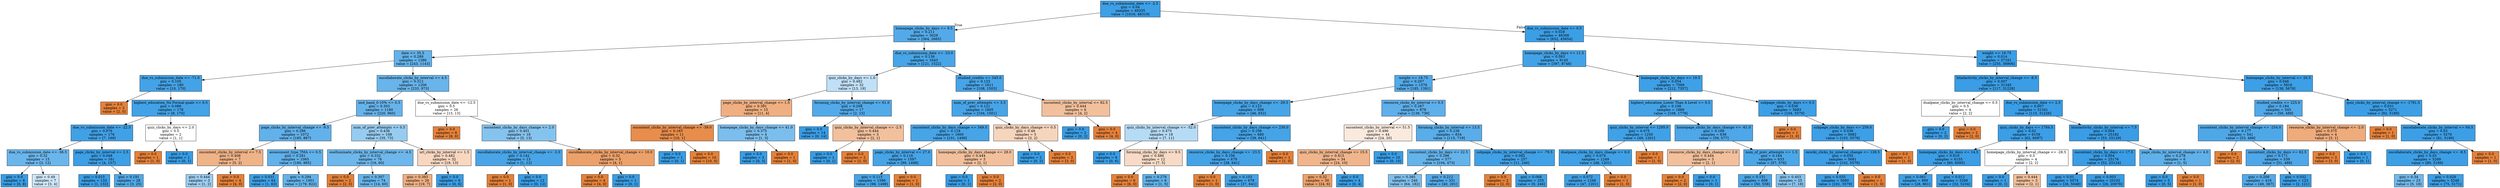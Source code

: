 digraph Tree {
node [shape=box, style="filled", color="black"] ;
0 [label="due_vs_submission_date <= -2.5\ngini = 0.04\nsamples = 49335\nvalue = [1016, 48319]", fillcolor="#399de5fa"] ;
1 [label="homepage_clicks_by_days <= 9.5\ngini = 0.211\nsamples = 3029\nvalue = [364, 2665]", fillcolor="#399de5dc"] ;
0 -> 1 [labeldistance=2.5, labelangle=45, headlabel="True"] ;
2 [label="date <= 35.5\ngini = 0.289\nsamples = 1386\nvalue = [243, 1143]", fillcolor="#399de5c9"] ;
1 -> 2 ;
3 [label="due_vs_submission_date <= -71.0\ngini = 0.105\nsamples = 180\nvalue = [10, 170]", fillcolor="#399de5f0"] ;
2 -> 3 ;
4 [label="gini = 0.0\nsamples = 2\nvalue = [2, 0]", fillcolor="#e58139ff"] ;
3 -> 4 ;
5 [label="highest_education_No Formal quals <= 0.5\ngini = 0.086\nsamples = 178\nvalue = [8, 170]", fillcolor="#399de5f3"] ;
3 -> 5 ;
6 [label="due_vs_submission_date <= -22.5\ngini = 0.076\nsamples = 176\nvalue = [7, 169]", fillcolor="#399de5f4"] ;
5 -> 6 ;
7 [label="due_vs_submission_date <= -36.5\ngini = 0.32\nsamples = 15\nvalue = [3, 12]", fillcolor="#399de5bf"] ;
6 -> 7 ;
8 [label="gini = 0.0\nsamples = 8\nvalue = [0, 8]", fillcolor="#399de5ff"] ;
7 -> 8 ;
9 [label="gini = 0.49\nsamples = 7\nvalue = [3, 4]", fillcolor="#399de540"] ;
7 -> 9 ;
10 [label="page_clicks_by_interval <= 2.5\ngini = 0.048\nsamples = 161\nvalue = [4, 157]", fillcolor="#399de5f9"] ;
6 -> 10 ;
11 [label="gini = 0.015\nsamples = 133\nvalue = [1, 132]", fillcolor="#399de5fd"] ;
10 -> 11 ;
12 [label="gini = 0.191\nsamples = 28\nvalue = [3, 25]", fillcolor="#399de5e0"] ;
10 -> 12 ;
13 [label="quiz_clicks_by_days <= 2.0\ngini = 0.5\nsamples = 2\nvalue = [1, 1]", fillcolor="#e5813900"] ;
5 -> 13 ;
14 [label="gini = 0.0\nsamples = 1\nvalue = [1, 0]", fillcolor="#e58139ff"] ;
13 -> 14 ;
15 [label="gini = 0.0\nsamples = 1\nvalue = [0, 1]", fillcolor="#399de5ff"] ;
13 -> 15 ;
16 [label="oucollaborate_clicks_by_interval <= 4.5\ngini = 0.312\nsamples = 1206\nvalue = [233, 973]", fillcolor="#399de5c2"] ;
2 -> 16 ;
17 [label="imd_band_0-10% <= 0.5\ngini = 0.303\nsamples = 1180\nvalue = [220, 960]", fillcolor="#399de5c5"] ;
16 -> 17 ;
18 [label="page_clicks_by_interval_change <= -9.5\ngini = 0.286\nsamples = 1072\nvalue = [185, 887]", fillcolor="#399de5ca"] ;
17 -> 18 ;
19 [label="oucontent_clicks_by_interval <= 7.5\ngini = 0.408\nsamples = 7\nvalue = [5, 2]", fillcolor="#e5813999"] ;
18 -> 19 ;
20 [label="gini = 0.444\nsamples = 3\nvalue = [1, 2]", fillcolor="#399de57f"] ;
19 -> 20 ;
21 [label="gini = 0.0\nsamples = 4\nvalue = [4, 0]", fillcolor="#e58139ff"] ;
19 -> 21 ;
22 [label="assessment_type_TMA <= 0.5\ngini = 0.281\nsamples = 1065\nvalue = [180, 885]", fillcolor="#399de5cb"] ;
18 -> 22 ;
23 [label="gini = 0.031\nsamples = 64\nvalue = [1, 63]", fillcolor="#399de5fb"] ;
22 -> 23 ;
24 [label="gini = 0.294\nsamples = 1001\nvalue = [179, 822]", fillcolor="#399de5c7"] ;
22 -> 24 ;
25 [label="num_of_prev_attempts <= 0.5\ngini = 0.438\nsamples = 108\nvalue = [35, 73]", fillcolor="#399de585"] ;
17 -> 25 ;
26 [label="ouelluminate_clicks_by_interval_change <= -4.5\ngini = 0.332\nsamples = 76\nvalue = [16, 60]", fillcolor="#399de5bb"] ;
25 -> 26 ;
27 [label="gini = 0.0\nsamples = 2\nvalue = [2, 0]", fillcolor="#e58139ff"] ;
26 -> 27 ;
28 [label="gini = 0.307\nsamples = 74\nvalue = [14, 60]", fillcolor="#399de5c4"] ;
26 -> 28 ;
29 [label="url_clicks_by_interval <= 1.5\ngini = 0.482\nsamples = 32\nvalue = [19, 13]", fillcolor="#e5813951"] ;
25 -> 29 ;
30 [label="gini = 0.393\nsamples = 26\nvalue = [19, 7]", fillcolor="#e58139a1"] ;
29 -> 30 ;
31 [label="gini = 0.0\nsamples = 6\nvalue = [0, 6]", fillcolor="#399de5ff"] ;
29 -> 31 ;
32 [label="due_vs_submission_date <= -12.5\ngini = 0.5\nsamples = 26\nvalue = [13, 13]", fillcolor="#e5813900"] ;
16 -> 32 ;
33 [label="gini = 0.0\nsamples = 8\nvalue = [8, 0]", fillcolor="#e58139ff"] ;
32 -> 33 ;
34 [label="oucontent_clicks_by_days_change <= 2.0\ngini = 0.401\nsamples = 18\nvalue = [5, 13]", fillcolor="#399de59d"] ;
32 -> 34 ;
35 [label="oucollaborate_clicks_by_interval_change <= -2.0\ngini = 0.142\nsamples = 13\nvalue = [1, 12]", fillcolor="#399de5ea"] ;
34 -> 35 ;
36 [label="gini = 0.0\nsamples = 1\nvalue = [1, 0]", fillcolor="#e58139ff"] ;
35 -> 36 ;
37 [label="gini = 0.0\nsamples = 12\nvalue = [0, 12]", fillcolor="#399de5ff"] ;
35 -> 37 ;
38 [label="oucollaborate_clicks_by_interval_change <= 10.0\ngini = 0.32\nsamples = 5\nvalue = [4, 1]", fillcolor="#e58139bf"] ;
34 -> 38 ;
39 [label="gini = 0.0\nsamples = 4\nvalue = [4, 0]", fillcolor="#e58139ff"] ;
38 -> 39 ;
40 [label="gini = 0.0\nsamples = 1\nvalue = [0, 1]", fillcolor="#399de5ff"] ;
38 -> 40 ;
41 [label="due_vs_submission_date <= -23.0\ngini = 0.136\nsamples = 1643\nvalue = [121, 1522]", fillcolor="#399de5eb"] ;
1 -> 41 ;
42 [label="quiz_clicks_by_days <= 1.0\ngini = 0.482\nsamples = 32\nvalue = [13, 19]", fillcolor="#399de551"] ;
41 -> 42 ;
43 [label="page_clicks_by_interval_change <= 1.5\ngini = 0.391\nsamples = 15\nvalue = [11, 4]", fillcolor="#e58139a2"] ;
42 -> 43 ;
44 [label="oucontent_clicks_by_interval_change <= -39.0\ngini = 0.165\nsamples = 11\nvalue = [10, 1]", fillcolor="#e58139e6"] ;
43 -> 44 ;
45 [label="gini = 0.0\nsamples = 1\nvalue = [0, 1]", fillcolor="#399de5ff"] ;
44 -> 45 ;
46 [label="gini = 0.0\nsamples = 10\nvalue = [10, 0]", fillcolor="#e58139ff"] ;
44 -> 46 ;
47 [label="homepage_clicks_by_days_change <= 41.0\ngini = 0.375\nsamples = 4\nvalue = [1, 3]", fillcolor="#399de5aa"] ;
43 -> 47 ;
48 [label="gini = 0.0\nsamples = 3\nvalue = [0, 3]", fillcolor="#399de5ff"] ;
47 -> 48 ;
49 [label="gini = 0.0\nsamples = 1\nvalue = [1, 0]", fillcolor="#e58139ff"] ;
47 -> 49 ;
50 [label="forumng_clicks_by_interval_change <= 61.0\ngini = 0.208\nsamples = 17\nvalue = [2, 15]", fillcolor="#399de5dd"] ;
42 -> 50 ;
51 [label="gini = 0.0\nsamples = 14\nvalue = [0, 14]", fillcolor="#399de5ff"] ;
50 -> 51 ;
52 [label="quiz_clicks_by_interval_change <= -2.5\ngini = 0.444\nsamples = 3\nvalue = [2, 1]", fillcolor="#e581397f"] ;
50 -> 52 ;
53 [label="gini = 0.0\nsamples = 1\nvalue = [0, 1]", fillcolor="#399de5ff"] ;
52 -> 53 ;
54 [label="gini = 0.0\nsamples = 2\nvalue = [2, 0]", fillcolor="#e58139ff"] ;
52 -> 54 ;
55 [label="studied_credits <= 345.0\ngini = 0.125\nsamples = 1611\nvalue = [108, 1503]", fillcolor="#399de5ed"] ;
41 -> 55 ;
56 [label="num_of_prev_attempts <= 3.5\ngini = 0.121\nsamples = 1605\nvalue = [104, 1501]", fillcolor="#399de5ed"] ;
55 -> 56 ;
57 [label="oucontent_clicks_by_days_change <= 349.5\ngini = 0.118\nsamples = 1600\nvalue = [101, 1499]", fillcolor="#399de5ee"] ;
56 -> 57 ;
58 [label="page_clicks_by_interval <= 27.0\ngini = 0.116\nsamples = 1597\nvalue = [99, 1498]", fillcolor="#399de5ee"] ;
57 -> 58 ;
59 [label="gini = 0.115\nsamples = 1596\nvalue = [98, 1498]", fillcolor="#399de5ee"] ;
58 -> 59 ;
60 [label="gini = 0.0\nsamples = 1\nvalue = [1, 0]", fillcolor="#e58139ff"] ;
58 -> 60 ;
61 [label="homepage_clicks_by_days_change <= 28.0\ngini = 0.444\nsamples = 3\nvalue = [2, 1]", fillcolor="#e581397f"] ;
57 -> 61 ;
62 [label="gini = 0.0\nsamples = 1\nvalue = [0, 1]", fillcolor="#399de5ff"] ;
61 -> 62 ;
63 [label="gini = 0.0\nsamples = 2\nvalue = [2, 0]", fillcolor="#e58139ff"] ;
61 -> 63 ;
64 [label="quiz_clicks_by_days_change <= 0.5\ngini = 0.48\nsamples = 5\nvalue = [3, 2]", fillcolor="#e5813955"] ;
56 -> 64 ;
65 [label="gini = 0.0\nsamples = 2\nvalue = [0, 2]", fillcolor="#399de5ff"] ;
64 -> 65 ;
66 [label="gini = 0.0\nsamples = 3\nvalue = [3, 0]", fillcolor="#e58139ff"] ;
64 -> 66 ;
67 [label="oucontent_clicks_by_interval <= 82.5\ngini = 0.444\nsamples = 6\nvalue = [4, 2]", fillcolor="#e581397f"] ;
55 -> 67 ;
68 [label="gini = 0.0\nsamples = 2\nvalue = [0, 2]", fillcolor="#399de5ff"] ;
67 -> 68 ;
69 [label="gini = 0.0\nsamples = 4\nvalue = [4, 0]", fillcolor="#e58139ff"] ;
67 -> 69 ;
70 [label="due_vs_submission_date <= 0.5\ngini = 0.028\nsamples = 46306\nvalue = [652, 45654]", fillcolor="#399de5fb"] ;
0 -> 70 [labeldistance=2.5, labelangle=-45, headlabel="False"] ;
71 [label="homepage_clicks_by_days <= 11.5\ngini = 0.083\nsamples = 9145\nvalue = [397, 8748]", fillcolor="#399de5f3"] ;
70 -> 71 ;
72 [label="weight <= 18.75\ngini = 0.207\nsamples = 1576\nvalue = [185, 1391]", fillcolor="#399de5dd"] ;
71 -> 72 ;
73 [label="homepage_clicks_by_days_change <= -29.5\ngini = 0.123\nsamples = 698\nvalue = [46, 652]", fillcolor="#399de5ed"] ;
72 -> 73 ;
74 [label="quiz_clicks_by_interval_change <= -52.0\ngini = 0.475\nsamples = 18\nvalue = [7, 11]", fillcolor="#399de55d"] ;
73 -> 74 ;
75 [label="gini = 0.0\nsamples = 6\nvalue = [0, 6]", fillcolor="#399de5ff"] ;
74 -> 75 ;
76 [label="forumng_clicks_by_days <= 9.5\ngini = 0.486\nsamples = 12\nvalue = [7, 5]", fillcolor="#e5813949"] ;
74 -> 76 ;
77 [label="gini = 0.0\nsamples = 6\nvalue = [6, 0]", fillcolor="#e58139ff"] ;
76 -> 77 ;
78 [label="gini = 0.278\nsamples = 6\nvalue = [1, 5]", fillcolor="#399de5cc"] ;
76 -> 78 ;
79 [label="oucontent_clicks_by_days_change <= 230.0\ngini = 0.108\nsamples = 680\nvalue = [39, 641]", fillcolor="#399de5ef"] ;
73 -> 79 ;
80 [label="resource_clicks_by_days_change <= -23.5\ngini = 0.106\nsamples = 679\nvalue = [38, 641]", fillcolor="#399de5f0"] ;
79 -> 80 ;
81 [label="gini = 0.0\nsamples = 1\nvalue = [1, 0]", fillcolor="#e58139ff"] ;
80 -> 81 ;
82 [label="gini = 0.103\nsamples = 678\nvalue = [37, 641]", fillcolor="#399de5f0"] ;
80 -> 82 ;
83 [label="gini = 0.0\nsamples = 1\nvalue = [1, 0]", fillcolor="#e58139ff"] ;
79 -> 83 ;
84 [label="resource_clicks_by_interval <= 0.5\ngini = 0.267\nsamples = 878\nvalue = [139, 739]", fillcolor="#399de5cf"] ;
72 -> 84 ;
85 [label="oucontent_clicks_by_interval <= 51.5\ngini = 0.496\nsamples = 44\nvalue = [24, 20]", fillcolor="#e581392a"] ;
84 -> 85 ;
86 [label="quiz_clicks_by_interval_change <= 15.5\ngini = 0.415\nsamples = 34\nvalue = [24, 10]", fillcolor="#e5813995"] ;
85 -> 86 ;
87 [label="gini = 0.32\nsamples = 30\nvalue = [24, 6]", fillcolor="#e58139bf"] ;
86 -> 87 ;
88 [label="gini = 0.0\nsamples = 4\nvalue = [0, 4]", fillcolor="#399de5ff"] ;
86 -> 88 ;
89 [label="gini = 0.0\nsamples = 10\nvalue = [0, 10]", fillcolor="#399de5ff"] ;
85 -> 89 ;
90 [label="forumng_clicks_by_interval <= 13.5\ngini = 0.238\nsamples = 834\nvalue = [115, 719]", fillcolor="#399de5d6"] ;
84 -> 90 ;
91 [label="oucontent_clicks_by_days <= 22.5\ngini = 0.296\nsamples = 577\nvalue = [104, 473]", fillcolor="#399de5c7"] ;
90 -> 91 ;
92 [label="gini = 0.385\nsamples = 246\nvalue = [64, 182]", fillcolor="#399de5a5"] ;
91 -> 92 ;
93 [label="gini = 0.212\nsamples = 331\nvalue = [40, 291]", fillcolor="#399de5dc"] ;
91 -> 93 ;
94 [label="subpage_clicks_by_interval_change <= -79.5\ngini = 0.082\nsamples = 257\nvalue = [11, 246]", fillcolor="#399de5f4"] ;
90 -> 94 ;
95 [label="gini = 0.0\nsamples = 2\nvalue = [2, 0]", fillcolor="#e58139ff"] ;
94 -> 95 ;
96 [label="gini = 0.068\nsamples = 255\nvalue = [9, 246]", fillcolor="#399de5f6"] ;
94 -> 96 ;
97 [label="homepage_clicks_by_days <= 19.5\ngini = 0.054\nsamples = 7569\nvalue = [212, 7357]", fillcolor="#399de5f8"] ;
71 -> 97 ;
98 [label="highest_education_Lower Than A Level <= 0.5\ngini = 0.108\nsamples = 1886\nvalue = [108, 1778]", fillcolor="#399de5f0"] ;
97 -> 98 ;
99 [label="quiz_clicks_by_interval <= 1295.0\ngini = 0.075\nsamples = 1250\nvalue = [49, 1201]", fillcolor="#399de5f5"] ;
98 -> 99 ;
100 [label="dualpane_clicks_by_days_change <= 6.0\ngini = 0.074\nsamples = 1249\nvalue = [48, 1201]", fillcolor="#399de5f5"] ;
99 -> 100 ;
101 [label="gini = 0.072\nsamples = 1248\nvalue = [47, 1201]", fillcolor="#399de5f5"] ;
100 -> 101 ;
102 [label="gini = 0.0\nsamples = 1\nvalue = [1, 0]", fillcolor="#e58139ff"] ;
100 -> 102 ;
103 [label="gini = 0.0\nsamples = 1\nvalue = [1, 0]", fillcolor="#e58139ff"] ;
99 -> 103 ;
104 [label="homepage_clicks_by_days_change <= -61.0\ngini = 0.168\nsamples = 636\nvalue = [59, 577]", fillcolor="#399de5e5"] ;
98 -> 104 ;
105 [label="resource_clicks_by_days_change <= 2.0\ngini = 0.444\nsamples = 3\nvalue = [2, 1]", fillcolor="#e581397f"] ;
104 -> 105 ;
106 [label="gini = 0.0\nsamples = 2\nvalue = [2, 0]", fillcolor="#e58139ff"] ;
105 -> 106 ;
107 [label="gini = 0.0\nsamples = 1\nvalue = [0, 1]", fillcolor="#399de5ff"] ;
105 -> 107 ;
108 [label="num_of_prev_attempts <= 1.5\ngini = 0.164\nsamples = 633\nvalue = [57, 576]", fillcolor="#399de5e6"] ;
104 -> 108 ;
109 [label="gini = 0.151\nsamples = 608\nvalue = [50, 558]", fillcolor="#399de5e8"] ;
108 -> 109 ;
110 [label="gini = 0.403\nsamples = 25\nvalue = [7, 18]", fillcolor="#399de59c"] ;
108 -> 110 ;
111 [label="subpage_clicks_by_days <= 0.5\ngini = 0.036\nsamples = 5683\nvalue = [104, 5579]", fillcolor="#399de5fa"] ;
97 -> 111 ;
112 [label="gini = 0.0\nsamples = 1\nvalue = [1, 0]", fillcolor="#e58139ff"] ;
111 -> 112 ;
113 [label="subpage_clicks_by_days <= 259.0\ngini = 0.036\nsamples = 5682\nvalue = [103, 5579]", fillcolor="#399de5fa"] ;
111 -> 113 ;
114 [label="ouwiki_clicks_by_interval_change <= 128.5\ngini = 0.035\nsamples = 5681\nvalue = [102, 5579]", fillcolor="#399de5fa"] ;
113 -> 114 ;
115 [label="gini = 0.035\nsamples = 5680\nvalue = [101, 5579]", fillcolor="#399de5fa"] ;
114 -> 115 ;
116 [label="gini = 0.0\nsamples = 1\nvalue = [1, 0]", fillcolor="#e58139ff"] ;
114 -> 116 ;
117 [label="gini = 0.0\nsamples = 1\nvalue = [1, 0]", fillcolor="#e58139ff"] ;
113 -> 117 ;
118 [label="weight <= 18.75\ngini = 0.014\nsamples = 37161\nvalue = [255, 36906]", fillcolor="#399de5fd"] ;
70 -> 118 ;
119 [label="htmlactivity_clicks_by_interval_change <= -8.5\ngini = 0.007\nsamples = 31345\nvalue = [117, 31228]", fillcolor="#399de5fe"] ;
118 -> 119 ;
120 [label="dualpane_clicks_by_interval_change <= 0.5\ngini = 0.5\nsamples = 4\nvalue = [2, 2]", fillcolor="#e5813900"] ;
119 -> 120 ;
121 [label="gini = 0.0\nsamples = 2\nvalue = [0, 2]", fillcolor="#399de5ff"] ;
120 -> 121 ;
122 [label="gini = 0.0\nsamples = 2\nvalue = [2, 0]", fillcolor="#e58139ff"] ;
120 -> 122 ;
123 [label="due_vs_submission_date <= 2.5\ngini = 0.007\nsamples = 31341\nvalue = [115, 31226]", fillcolor="#399de5fe"] ;
119 -> 123 ;
124 [label="quiz_clicks_by_days <= 1784.5\ngini = 0.02\nsamples = 6159\nvalue = [62, 6097]", fillcolor="#399de5fc"] ;
123 -> 124 ;
125 [label="homepage_clicks_by_days <= 14.5\ngini = 0.019\nsamples = 6155\nvalue = [60, 6095]", fillcolor="#399de5fc"] ;
124 -> 125 ;
126 [label="gini = 0.061\nsamples = 889\nvalue = [28, 861]", fillcolor="#399de5f7"] ;
125 -> 126 ;
127 [label="gini = 0.012\nsamples = 5266\nvalue = [32, 5234]", fillcolor="#399de5fd"] ;
125 -> 127 ;
128 [label="homepage_clicks_by_interval_change <= -28.5\ngini = 0.5\nsamples = 4\nvalue = [2, 2]", fillcolor="#e5813900"] ;
124 -> 128 ;
129 [label="gini = 0.0\nsamples = 1\nvalue = [0, 1]", fillcolor="#399de5ff"] ;
128 -> 129 ;
130 [label="gini = 0.444\nsamples = 3\nvalue = [2, 1]", fillcolor="#e581397f"] ;
128 -> 130 ;
131 [label="htmlactivity_clicks_by_interval <= 7.5\ngini = 0.004\nsamples = 25182\nvalue = [53, 25129]", fillcolor="#399de5fe"] ;
123 -> 131 ;
132 [label="oucontent_clicks_by_days <= 17.5\ngini = 0.004\nsamples = 25176\nvalue = [52, 25124]", fillcolor="#399de5fe"] ;
131 -> 132 ;
133 [label="gini = 0.01\nsamples = 5074\nvalue = [26, 5048]", fillcolor="#399de5fe"] ;
132 -> 133 ;
134 [label="gini = 0.003\nsamples = 20102\nvalue = [26, 20076]", fillcolor="#399de5ff"] ;
132 -> 134 ;
135 [label="page_clicks_by_interval_change <= 4.0\ngini = 0.278\nsamples = 6\nvalue = [1, 5]", fillcolor="#399de5cc"] ;
131 -> 135 ;
136 [label="gini = 0.0\nsamples = 5\nvalue = [0, 5]", fillcolor="#399de5ff"] ;
135 -> 136 ;
137 [label="gini = 0.0\nsamples = 1\nvalue = [1, 0]", fillcolor="#e58139ff"] ;
135 -> 137 ;
138 [label="homepage_clicks_by_interval <= 20.5\ngini = 0.046\nsamples = 5816\nvalue = [138, 5678]", fillcolor="#399de5f9"] ;
118 -> 138 ;
139 [label="studied_credits <= 225.0\ngini = 0.184\nsamples = 545\nvalue = [56, 489]", fillcolor="#399de5e2"] ;
138 -> 139 ;
140 [label="oucontent_clicks_by_interval_change <= -254.0\ngini = 0.177\nsamples = 541\nvalue = [53, 488]", fillcolor="#399de5e3"] ;
139 -> 140 ;
141 [label="gini = 0.0\nsamples = 2\nvalue = [2, 0]", fillcolor="#e58139ff"] ;
140 -> 141 ;
142 [label="oucontent_clicks_by_days <= 62.5\ngini = 0.171\nsamples = 539\nvalue = [51, 488]", fillcolor="#399de5e4"] ;
140 -> 142 ;
143 [label="gini = 0.208\nsamples = 416\nvalue = [49, 367]", fillcolor="#399de5dd"] ;
142 -> 143 ;
144 [label="gini = 0.032\nsamples = 123\nvalue = [2, 121]", fillcolor="#399de5fb"] ;
142 -> 144 ;
145 [label="resource_clicks_by_interval_change <= -2.0\ngini = 0.375\nsamples = 4\nvalue = [3, 1]", fillcolor="#e58139aa"] ;
139 -> 145 ;
146 [label="gini = 0.0\nsamples = 3\nvalue = [3, 0]", fillcolor="#e58139ff"] ;
145 -> 146 ;
147 [label="gini = 0.0\nsamples = 1\nvalue = [0, 1]", fillcolor="#399de5ff"] ;
145 -> 147 ;
148 [label="quiz_clicks_by_interval_change <= -1791.5\ngini = 0.031\nsamples = 5271\nvalue = [82, 5189]", fillcolor="#399de5fb"] ;
138 -> 148 ;
149 [label="gini = 0.0\nsamples = 1\nvalue = [1, 0]", fillcolor="#e58139ff"] ;
148 -> 149 ;
150 [label="oucollaborate_clicks_by_interval <= 64.5\ngini = 0.03\nsamples = 5270\nvalue = [81, 5189]", fillcolor="#399de5fb"] ;
148 -> 150 ;
151 [label="oucollaborate_clicks_by_days_change <= -8.5\ngini = 0.03\nsamples = 5269\nvalue = [80, 5189]", fillcolor="#399de5fb"] ;
150 -> 151 ;
152 [label="gini = 0.34\nsamples = 23\nvalue = [5, 18]", fillcolor="#399de5b8"] ;
151 -> 152 ;
153 [label="gini = 0.028\nsamples = 5246\nvalue = [75, 5171]", fillcolor="#399de5fb"] ;
151 -> 153 ;
154 [label="gini = 0.0\nsamples = 1\nvalue = [1, 0]", fillcolor="#e58139ff"] ;
150 -> 154 ;
}
